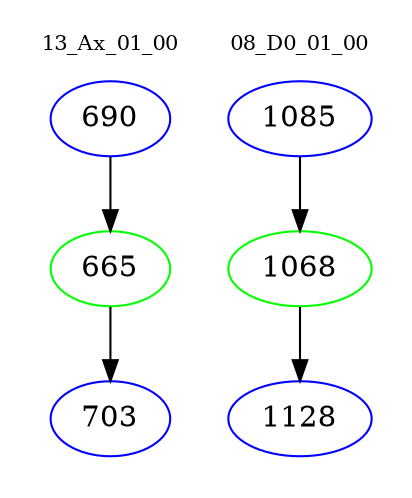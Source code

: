 digraph{
subgraph cluster_0 {
color = white
label = "13_Ax_01_00";
fontsize=10;
T0_690 [label="690", color="blue"]
T0_690 -> T0_665 [color="black"]
T0_665 [label="665", color="green"]
T0_665 -> T0_703 [color="black"]
T0_703 [label="703", color="blue"]
}
subgraph cluster_1 {
color = white
label = "08_D0_01_00";
fontsize=10;
T1_1085 [label="1085", color="blue"]
T1_1085 -> T1_1068 [color="black"]
T1_1068 [label="1068", color="green"]
T1_1068 -> T1_1128 [color="black"]
T1_1128 [label="1128", color="blue"]
}
}
